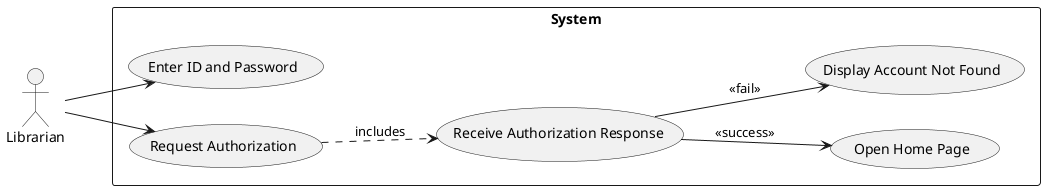 @startuml
'https://plantuml.com/use-case-diagram
left to right direction
actor :Librarian:

rectangle "System" {
    (Enter ID and Password) as enter
    (Request Authorization) as auth_req
    (Receive Authorization Response) as auth_resp
    (Open Home Page) as home
    (Display Account Not Found) as not_found
}

Librarian --> enter
Librarian --> auth_req
auth_req ..> auth_resp : includes
auth_resp --> home : <<success>>
auth_resp --> not_found : <<fail>>
@enduml
